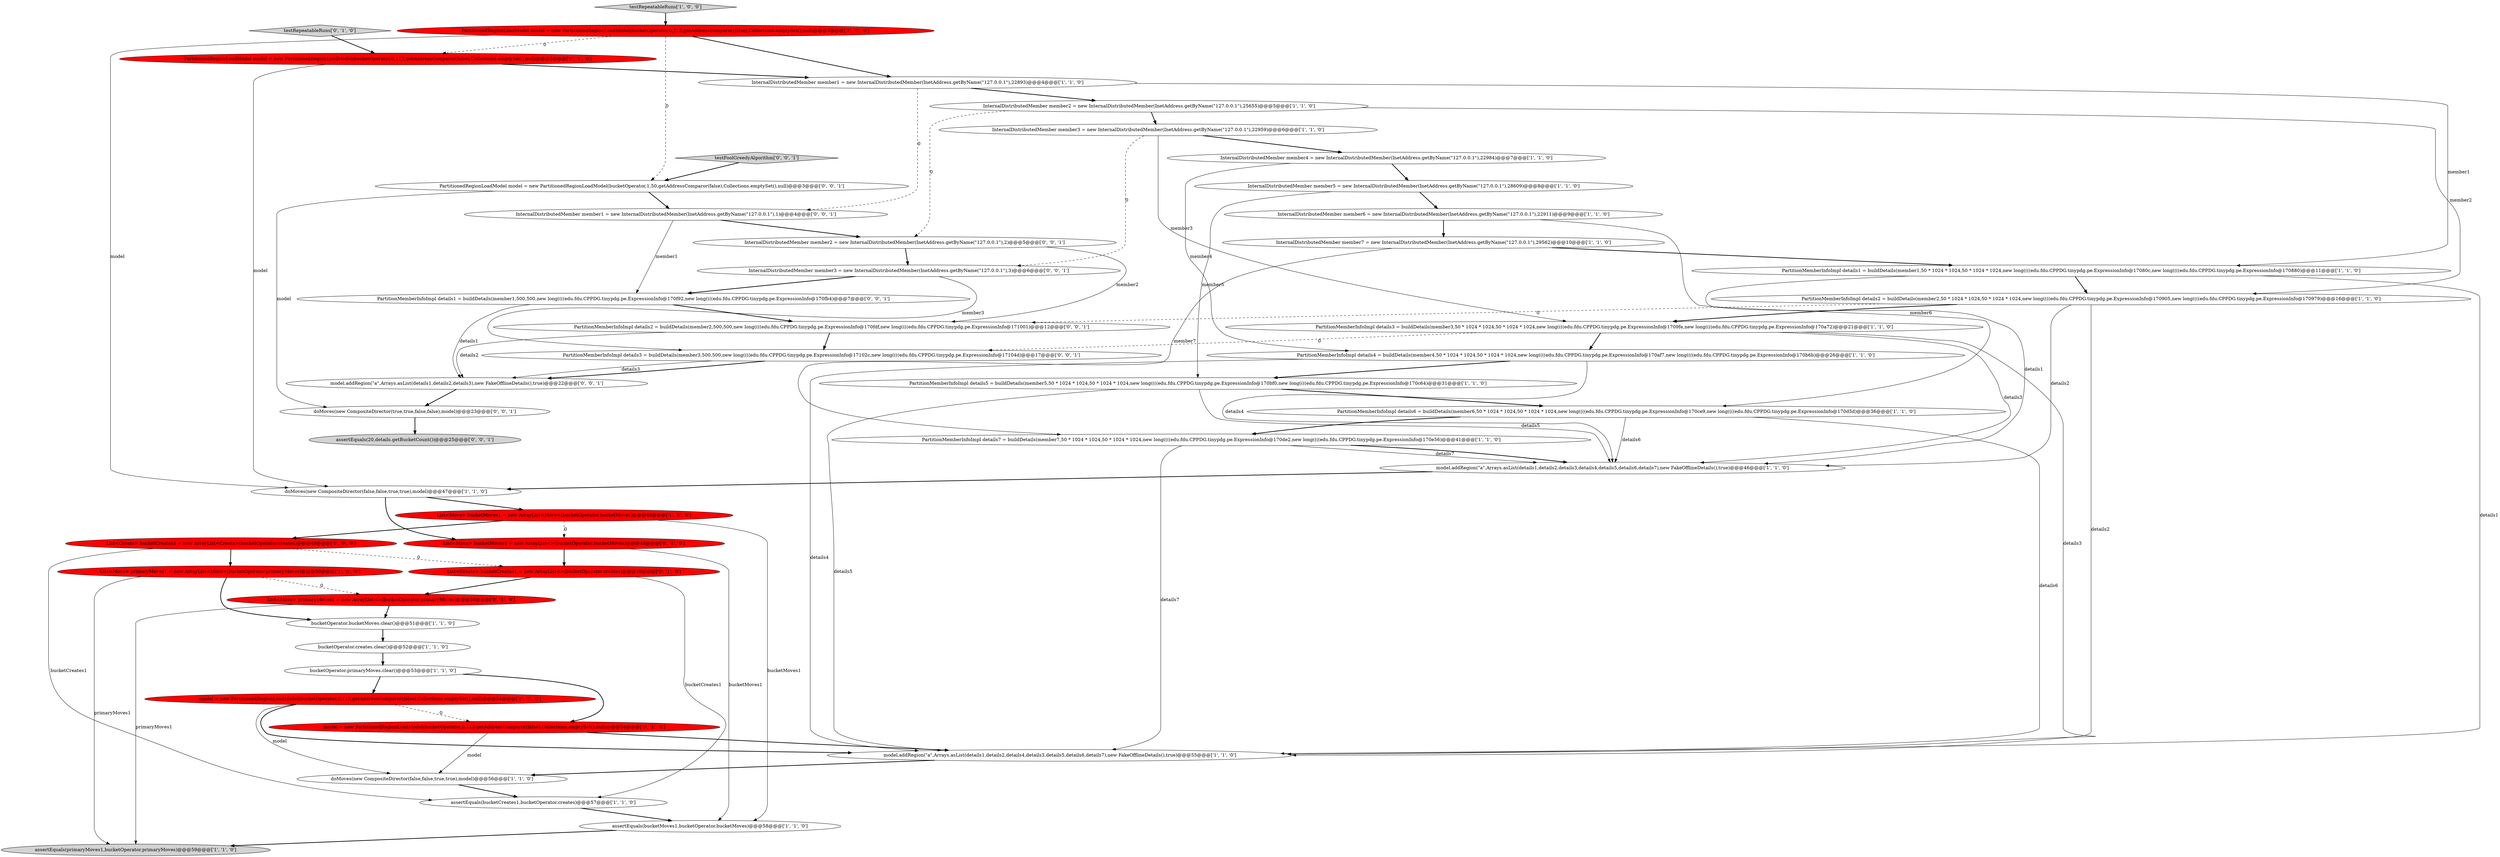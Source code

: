 digraph {
32 [style = filled, label = "PartitionedRegionLoadModel model = new PartitionedRegionLoadModel(bucketOperator,0,113,getAddressComparor(false),Collections.emptySet(),null)@@@3@@@['0', '1', '0']", fillcolor = red, shape = ellipse image = "AAA1AAABBB2BBB"];
8 [style = filled, label = "doMoves(new CompositeDirector(false,false,true,true),model)@@@56@@@['1', '1', '0']", fillcolor = white, shape = ellipse image = "AAA0AAABBB1BBB"];
27 [style = filled, label = "model = new PartitionedRegionLoadModel(bucketOperator,0,113,getAddressComparor(false),Collections.emptySet(),null)@@@54@@@['1', '0', '0']", fillcolor = red, shape = ellipse image = "AAA1AAABBB1BBB"];
7 [style = filled, label = "InternalDistributedMember member7 = new InternalDistributedMember(InetAddress.getByName(\"127.0.0.1\"),29562)@@@10@@@['1', '1', '0']", fillcolor = white, shape = ellipse image = "AAA0AAABBB1BBB"];
6 [style = filled, label = "PartitionMemberInfoImpl details7 = buildDetails(member7,50 * 1024 * 1024,50 * 1024 * 1024,new long((((edu.fdu.CPPDG.tinypdg.pe.ExpressionInfo@170de2,new long((((edu.fdu.CPPDG.tinypdg.pe.ExpressionInfo@170e56)@@@41@@@['1', '1', '0']", fillcolor = white, shape = ellipse image = "AAA0AAABBB1BBB"];
18 [style = filled, label = "PartitionMemberInfoImpl details4 = buildDetails(member4,50 * 1024 * 1024,50 * 1024 * 1024,new long((((edu.fdu.CPPDG.tinypdg.pe.ExpressionInfo@170af7,new long((((edu.fdu.CPPDG.tinypdg.pe.ExpressionInfo@170b6b)@@@26@@@['1', '1', '0']", fillcolor = white, shape = ellipse image = "AAA0AAABBB1BBB"];
9 [style = filled, label = "bucketOperator.primaryMoves.clear()@@@53@@@['1', '1', '0']", fillcolor = white, shape = ellipse image = "AAA0AAABBB1BBB"];
1 [style = filled, label = "PartitionMemberInfoImpl details2 = buildDetails(member2,50 * 1024 * 1024,50 * 1024 * 1024,new long((((edu.fdu.CPPDG.tinypdg.pe.ExpressionInfo@170905,new long((((edu.fdu.CPPDG.tinypdg.pe.ExpressionInfo@170979)@@@16@@@['1', '1', '0']", fillcolor = white, shape = ellipse image = "AAA0AAABBB1BBB"];
38 [style = filled, label = "PartitionMemberInfoImpl details2 = buildDetails(member2,500,500,new long((((edu.fdu.CPPDG.tinypdg.pe.ExpressionInfo@170fdf,new long((((edu.fdu.CPPDG.tinypdg.pe.ExpressionInfo@171001)@@@12@@@['0', '0', '1']", fillcolor = white, shape = ellipse image = "AAA0AAABBB3BBB"];
22 [style = filled, label = "InternalDistributedMember member4 = new InternalDistributedMember(InetAddress.getByName(\"127.0.0.1\"),22984)@@@7@@@['1', '1', '0']", fillcolor = white, shape = ellipse image = "AAA0AAABBB1BBB"];
41 [style = filled, label = "model.addRegion(\"a\",Arrays.asList(details1,details2,details3),new FakeOfflineDetails(),true)@@@22@@@['0', '0', '1']", fillcolor = white, shape = ellipse image = "AAA0AAABBB3BBB"];
21 [style = filled, label = "bucketOperator.bucketMoves.clear()@@@51@@@['1', '1', '0']", fillcolor = white, shape = ellipse image = "AAA0AAABBB1BBB"];
42 [style = filled, label = "testFoolGreedyAlgorithm['0', '0', '1']", fillcolor = lightgray, shape = diamond image = "AAA0AAABBB3BBB"];
45 [style = filled, label = "PartitionMemberInfoImpl details1 = buildDetails(member1,500,500,new long((((edu.fdu.CPPDG.tinypdg.pe.ExpressionInfo@170f92,new long((((edu.fdu.CPPDG.tinypdg.pe.ExpressionInfo@170fb4)@@@7@@@['0', '0', '1']", fillcolor = white, shape = ellipse image = "AAA0AAABBB3BBB"];
25 [style = filled, label = "InternalDistributedMember member3 = new InternalDistributedMember(InetAddress.getByName(\"127.0.0.1\"),22959)@@@6@@@['1', '1', '0']", fillcolor = white, shape = ellipse image = "AAA0AAABBB1BBB"];
23 [style = filled, label = "assertEquals(primaryMoves1,bucketOperator.primaryMoves)@@@59@@@['1', '1', '0']", fillcolor = lightgray, shape = ellipse image = "AAA0AAABBB1BBB"];
33 [style = filled, label = "List<Move> bucketMoves1 = new ArrayList<>(bucketOperator.bucketMoves)@@@48@@@['0', '1', '0']", fillcolor = red, shape = ellipse image = "AAA1AAABBB2BBB"];
28 [style = filled, label = "InternalDistributedMember member6 = new InternalDistributedMember(InetAddress.getByName(\"127.0.0.1\"),22911)@@@9@@@['1', '1', '0']", fillcolor = white, shape = ellipse image = "AAA0AAABBB1BBB"];
26 [style = filled, label = "List<Create> bucketCreates1 = new ArrayList<Create>(bucketOperator.creates)@@@49@@@['1', '0', '0']", fillcolor = red, shape = ellipse image = "AAA1AAABBB1BBB"];
20 [style = filled, label = "assertEquals(bucketCreates1,bucketOperator.creates)@@@57@@@['1', '1', '0']", fillcolor = white, shape = ellipse image = "AAA0AAABBB1BBB"];
34 [style = filled, label = "testRepeatableRuns['0', '1', '0']", fillcolor = lightgray, shape = diamond image = "AAA0AAABBB2BBB"];
17 [style = filled, label = "model.addRegion(\"a\",Arrays.asList(details1,details2,details4,details3,details5,details6,details7),new FakeOfflineDetails(),true)@@@55@@@['1', '1', '0']", fillcolor = white, shape = ellipse image = "AAA0AAABBB1BBB"];
35 [style = filled, label = "List<Move> primaryMoves1 = new ArrayList<>(bucketOperator.primaryMoves)@@@50@@@['0', '1', '0']", fillcolor = red, shape = ellipse image = "AAA1AAABBB2BBB"];
14 [style = filled, label = "PartitionMemberInfoImpl details6 = buildDetails(member6,50 * 1024 * 1024,50 * 1024 * 1024,new long((((edu.fdu.CPPDG.tinypdg.pe.ExpressionInfo@170ce9,new long((((edu.fdu.CPPDG.tinypdg.pe.ExpressionInfo@170d5d)@@@36@@@['1', '1', '0']", fillcolor = white, shape = ellipse image = "AAA0AAABBB1BBB"];
2 [style = filled, label = "List<Move> primaryMoves1 = new ArrayList<Move>(bucketOperator.primaryMoves)@@@50@@@['1', '0', '0']", fillcolor = red, shape = ellipse image = "AAA1AAABBB1BBB"];
3 [style = filled, label = "PartitionMemberInfoImpl details3 = buildDetails(member3,50 * 1024 * 1024,50 * 1024 * 1024,new long((((edu.fdu.CPPDG.tinypdg.pe.ExpressionInfo@1709fe,new long((((edu.fdu.CPPDG.tinypdg.pe.ExpressionInfo@170a72)@@@21@@@['1', '1', '0']", fillcolor = white, shape = ellipse image = "AAA0AAABBB1BBB"];
46 [style = filled, label = "InternalDistributedMember member2 = new InternalDistributedMember(InetAddress.getByName(\"127.0.0.1\"),2)@@@5@@@['0', '0', '1']", fillcolor = white, shape = ellipse image = "AAA0AAABBB3BBB"];
30 [style = filled, label = "model = new PartitionedRegionLoadModel(bucketOperator,0,113,getAddressComparor(false),Collections.emptySet(),null)@@@54@@@['0', '1', '0']", fillcolor = red, shape = ellipse image = "AAA1AAABBB2BBB"];
13 [style = filled, label = "PartitionMemberInfoImpl details5 = buildDetails(member5,50 * 1024 * 1024,50 * 1024 * 1024,new long((((edu.fdu.CPPDG.tinypdg.pe.ExpressionInfo@170bf0,new long((((edu.fdu.CPPDG.tinypdg.pe.ExpressionInfo@170c64)@@@31@@@['1', '1', '0']", fillcolor = white, shape = ellipse image = "AAA0AAABBB1BBB"];
43 [style = filled, label = "doMoves(new CompositeDirector(true,true,false,false),model)@@@23@@@['0', '0', '1']", fillcolor = white, shape = ellipse image = "AAA0AAABBB3BBB"];
16 [style = filled, label = "model.addRegion(\"a\",Arrays.asList(details1,details2,details3,details4,details5,details6,details7),new FakeOfflineDetails(),true)@@@46@@@['1', '1', '0']", fillcolor = white, shape = ellipse image = "AAA0AAABBB1BBB"];
4 [style = filled, label = "PartitionMemberInfoImpl details1 = buildDetails(member1,50 * 1024 * 1024,50 * 1024 * 1024,new long((((edu.fdu.CPPDG.tinypdg.pe.ExpressionInfo@17080c,new long((((edu.fdu.CPPDG.tinypdg.pe.ExpressionInfo@170880)@@@11@@@['1', '1', '0']", fillcolor = white, shape = ellipse image = "AAA0AAABBB1BBB"];
44 [style = filled, label = "InternalDistributedMember member3 = new InternalDistributedMember(InetAddress.getByName(\"127.0.0.1\"),3)@@@6@@@['0', '0', '1']", fillcolor = white, shape = ellipse image = "AAA0AAABBB3BBB"];
36 [style = filled, label = "assertEquals(20,details.getBucketCount())@@@25@@@['0', '0', '1']", fillcolor = lightgray, shape = ellipse image = "AAA0AAABBB3BBB"];
11 [style = filled, label = "InternalDistributedMember member2 = new InternalDistributedMember(InetAddress.getByName(\"127.0.0.1\"),25655)@@@5@@@['1', '1', '0']", fillcolor = white, shape = ellipse image = "AAA0AAABBB1BBB"];
15 [style = filled, label = "PartitionedRegionLoadModel model = new PartitionedRegionLoadModel(bucketOperator,0,113,getAddressComparor(false),Collections.emptySet(),null)@@@3@@@['1', '0', '0']", fillcolor = red, shape = ellipse image = "AAA1AAABBB1BBB"];
31 [style = filled, label = "List<Create> bucketCreates1 = new ArrayList<>(bucketOperator.creates)@@@49@@@['0', '1', '0']", fillcolor = red, shape = ellipse image = "AAA1AAABBB2BBB"];
10 [style = filled, label = "doMoves(new CompositeDirector(false,false,true,true),model)@@@47@@@['1', '1', '0']", fillcolor = white, shape = ellipse image = "AAA0AAABBB1BBB"];
0 [style = filled, label = "InternalDistributedMember member1 = new InternalDistributedMember(InetAddress.getByName(\"127.0.0.1\"),22893)@@@4@@@['1', '1', '0']", fillcolor = white, shape = ellipse image = "AAA0AAABBB1BBB"];
37 [style = filled, label = "PartitionedRegionLoadModel model = new PartitionedRegionLoadModel(bucketOperator,1,50,getAddressComparor(false),Collections.emptySet(),null)@@@3@@@['0', '0', '1']", fillcolor = white, shape = ellipse image = "AAA0AAABBB3BBB"];
5 [style = filled, label = "assertEquals(bucketMoves1,bucketOperator.bucketMoves)@@@58@@@['1', '1', '0']", fillcolor = white, shape = ellipse image = "AAA0AAABBB1BBB"];
19 [style = filled, label = "bucketOperator.creates.clear()@@@52@@@['1', '1', '0']", fillcolor = white, shape = ellipse image = "AAA0AAABBB1BBB"];
24 [style = filled, label = "List<Move> bucketMoves1 = new ArrayList<Move>(bucketOperator.bucketMoves)@@@48@@@['1', '0', '0']", fillcolor = red, shape = ellipse image = "AAA1AAABBB1BBB"];
12 [style = filled, label = "testRepeatableRuns['1', '0', '0']", fillcolor = lightgray, shape = diamond image = "AAA0AAABBB1BBB"];
29 [style = filled, label = "InternalDistributedMember member5 = new InternalDistributedMember(InetAddress.getByName(\"127.0.0.1\"),28609)@@@8@@@['1', '1', '0']", fillcolor = white, shape = ellipse image = "AAA0AAABBB1BBB"];
40 [style = filled, label = "InternalDistributedMember member1 = new InternalDistributedMember(InetAddress.getByName(\"127.0.0.1\"),1)@@@4@@@['0', '0', '1']", fillcolor = white, shape = ellipse image = "AAA0AAABBB3BBB"];
39 [style = filled, label = "PartitionMemberInfoImpl details3 = buildDetails(member3,500,500,new long((((edu.fdu.CPPDG.tinypdg.pe.ExpressionInfo@17102c,new long((((edu.fdu.CPPDG.tinypdg.pe.ExpressionInfo@17104d)@@@17@@@['0', '0', '1']", fillcolor = white, shape = ellipse image = "AAA0AAABBB3BBB"];
0->4 [style = solid, label="member1"];
14->16 [style = solid, label="details6"];
13->16 [style = solid, label="details5"];
6->16 [style = solid, label="details7"];
30->8 [style = solid, label="model"];
25->22 [style = bold, label=""];
10->24 [style = bold, label=""];
32->0 [style = bold, label=""];
22->18 [style = solid, label="member4"];
33->5 [style = solid, label="bucketMoves1"];
38->39 [style = bold, label=""];
46->38 [style = solid, label="member2"];
3->18 [style = bold, label=""];
3->16 [style = solid, label="details3"];
6->17 [style = solid, label="details7"];
8->20 [style = bold, label=""];
31->35 [style = bold, label=""];
19->9 [style = bold, label=""];
15->0 [style = bold, label=""];
45->38 [style = bold, label=""];
27->17 [style = bold, label=""];
1->38 [style = dashed, label="0"];
34->32 [style = bold, label=""];
35->23 [style = solid, label="primaryMoves1"];
11->46 [style = dashed, label="0"];
13->14 [style = bold, label=""];
11->25 [style = bold, label=""];
21->19 [style = bold, label=""];
5->23 [style = bold, label=""];
18->17 [style = solid, label="details4"];
24->33 [style = dashed, label="0"];
3->39 [style = dashed, label="0"];
14->17 [style = solid, label="details6"];
29->13 [style = solid, label="member5"];
35->21 [style = bold, label=""];
1->16 [style = solid, label="details2"];
44->39 [style = solid, label="member3"];
2->21 [style = bold, label=""];
39->41 [style = solid, label="details3"];
39->41 [style = bold, label=""];
27->30 [style = dashed, label="0"];
44->45 [style = bold, label=""];
41->43 [style = bold, label=""];
14->6 [style = bold, label=""];
7->6 [style = solid, label="member7"];
15->10 [style = solid, label="model"];
46->44 [style = bold, label=""];
17->8 [style = bold, label=""];
42->37 [style = bold, label=""];
30->17 [style = bold, label=""];
3->17 [style = solid, label="details3"];
2->35 [style = dashed, label="0"];
4->17 [style = solid, label="details1"];
2->23 [style = solid, label="primaryMoves1"];
43->36 [style = bold, label=""];
1->3 [style = bold, label=""];
22->29 [style = bold, label=""];
26->20 [style = solid, label="bucketCreates1"];
0->11 [style = bold, label=""];
15->32 [style = dashed, label="0"];
7->4 [style = bold, label=""];
27->8 [style = solid, label="model"];
25->3 [style = solid, label="member3"];
38->41 [style = solid, label="details2"];
9->27 [style = bold, label=""];
37->43 [style = solid, label="model"];
24->26 [style = bold, label=""];
40->45 [style = solid, label="member1"];
26->31 [style = dashed, label="0"];
4->1 [style = bold, label=""];
10->33 [style = bold, label=""];
24->5 [style = solid, label="bucketMoves1"];
25->44 [style = dashed, label="0"];
28->14 [style = solid, label="member6"];
13->17 [style = solid, label="details5"];
45->41 [style = solid, label="details1"];
16->10 [style = bold, label=""];
32->10 [style = solid, label="model"];
15->37 [style = dashed, label="0"];
31->20 [style = solid, label="bucketCreates1"];
11->1 [style = solid, label="member2"];
12->15 [style = bold, label=""];
28->7 [style = bold, label=""];
9->30 [style = bold, label=""];
20->5 [style = bold, label=""];
40->46 [style = bold, label=""];
29->28 [style = bold, label=""];
26->2 [style = bold, label=""];
1->17 [style = solid, label="details2"];
6->16 [style = bold, label=""];
18->13 [style = bold, label=""];
18->16 [style = solid, label="details4"];
33->31 [style = bold, label=""];
0->40 [style = dashed, label="0"];
37->40 [style = bold, label=""];
4->16 [style = solid, label="details1"];
}
